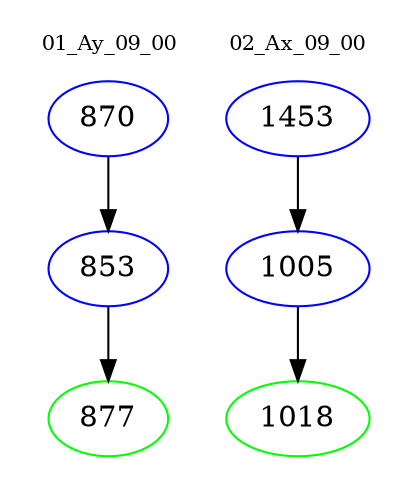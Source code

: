 digraph{
subgraph cluster_0 {
color = white
label = "01_Ay_09_00";
fontsize=10;
T0_870 [label="870", color="blue"]
T0_870 -> T0_853 [color="black"]
T0_853 [label="853", color="blue"]
T0_853 -> T0_877 [color="black"]
T0_877 [label="877", color="green"]
}
subgraph cluster_1 {
color = white
label = "02_Ax_09_00";
fontsize=10;
T1_1453 [label="1453", color="blue"]
T1_1453 -> T1_1005 [color="black"]
T1_1005 [label="1005", color="blue"]
T1_1005 -> T1_1018 [color="black"]
T1_1018 [label="1018", color="green"]
}
}
